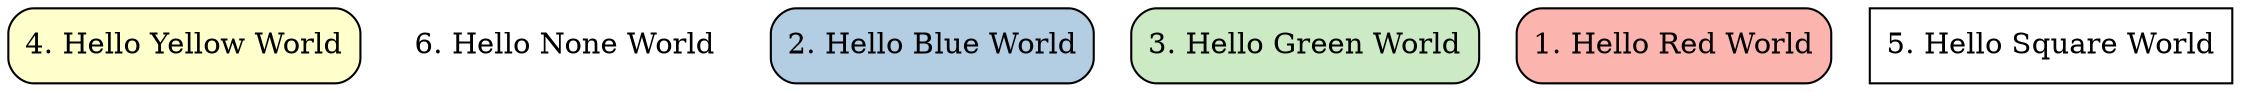 digraph {
	graph [rankdir=BT splines=spline]
	node [fillcolor="#FFFFFF" shape=rectangle style="rounded,filled"]
	4 [label="4. Hello Yellow World" fillcolor="#FFFFCC" style="rounded,filled"]
	6 [label="6. Hello None World" fillcolor=transparent shape=plaintext]
	2 [label="2. Hello Blue World" fillcolor="#B3CDE3" style="rounded,filled"]
	3 [label="3. Hello Green World" fillcolor="#CCEBC5" style="rounded,filled"]
	1 [label="1. Hello Red World" fillcolor="#FBB4AE" style="rounded,filled"]
	5 [label="5. Hello Square World" style=solid]
}

